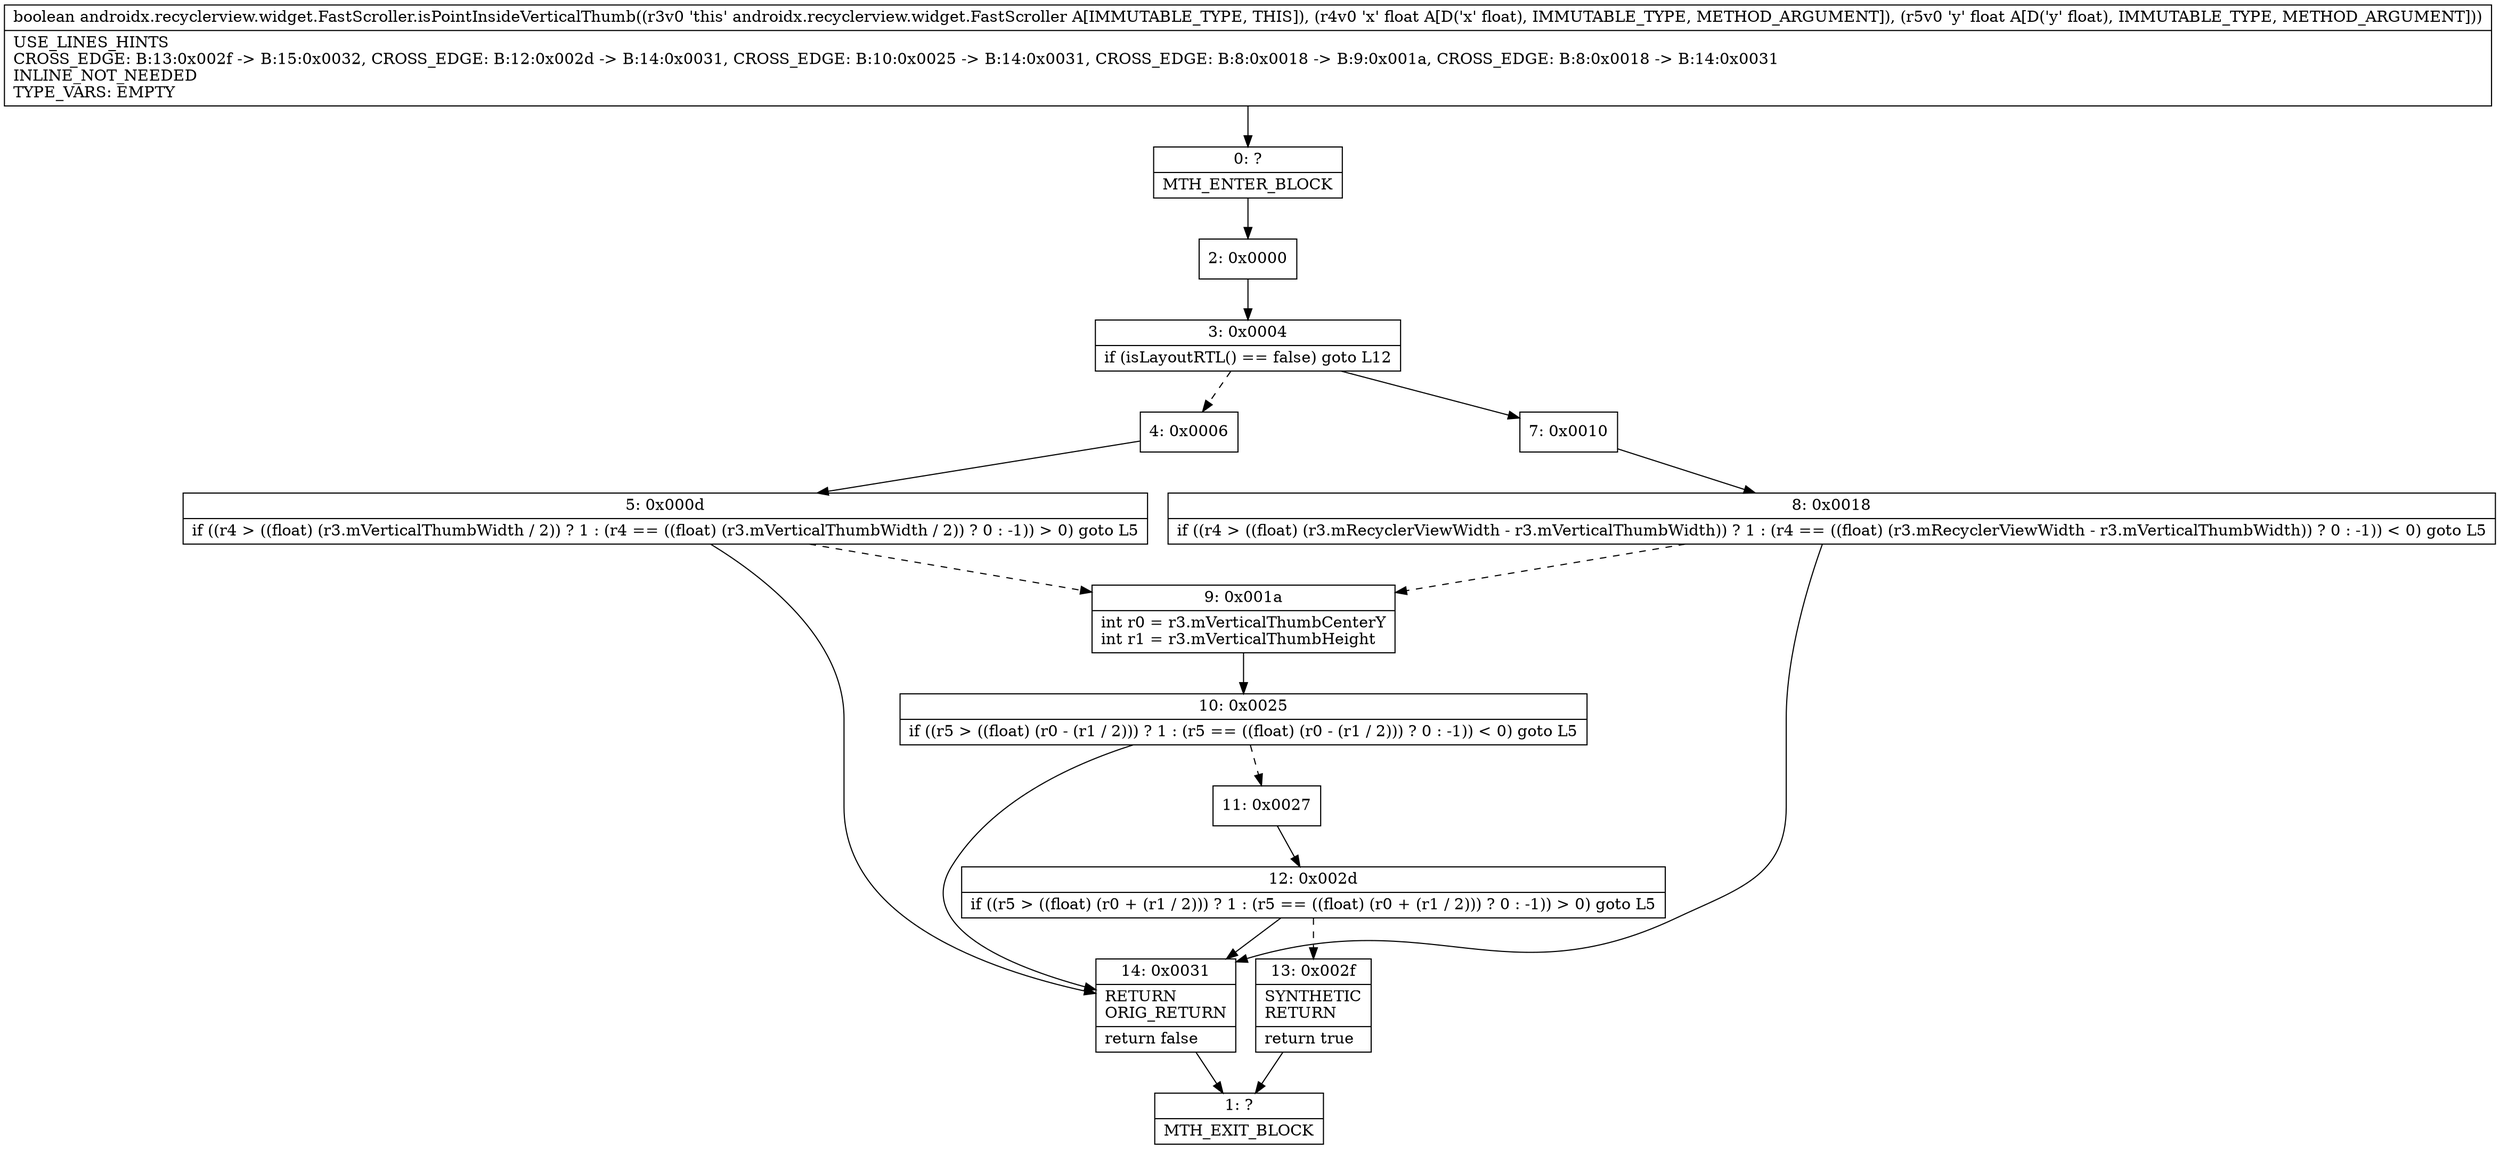 digraph "CFG forandroidx.recyclerview.widget.FastScroller.isPointInsideVerticalThumb(FF)Z" {
Node_0 [shape=record,label="{0\:\ ?|MTH_ENTER_BLOCK\l}"];
Node_2 [shape=record,label="{2\:\ 0x0000}"];
Node_3 [shape=record,label="{3\:\ 0x0004|if (isLayoutRTL() == false) goto L12\l}"];
Node_4 [shape=record,label="{4\:\ 0x0006}"];
Node_5 [shape=record,label="{5\:\ 0x000d|if ((r4 \> ((float) (r3.mVerticalThumbWidth \/ 2)) ? 1 : (r4 == ((float) (r3.mVerticalThumbWidth \/ 2)) ? 0 : \-1)) \> 0) goto L5\l}"];
Node_14 [shape=record,label="{14\:\ 0x0031|RETURN\lORIG_RETURN\l|return false\l}"];
Node_1 [shape=record,label="{1\:\ ?|MTH_EXIT_BLOCK\l}"];
Node_9 [shape=record,label="{9\:\ 0x001a|int r0 = r3.mVerticalThumbCenterY\lint r1 = r3.mVerticalThumbHeight\l}"];
Node_10 [shape=record,label="{10\:\ 0x0025|if ((r5 \> ((float) (r0 \- (r1 \/ 2))) ? 1 : (r5 == ((float) (r0 \- (r1 \/ 2))) ? 0 : \-1)) \< 0) goto L5\l}"];
Node_11 [shape=record,label="{11\:\ 0x0027}"];
Node_12 [shape=record,label="{12\:\ 0x002d|if ((r5 \> ((float) (r0 + (r1 \/ 2))) ? 1 : (r5 == ((float) (r0 + (r1 \/ 2))) ? 0 : \-1)) \> 0) goto L5\l}"];
Node_13 [shape=record,label="{13\:\ 0x002f|SYNTHETIC\lRETURN\l|return true\l}"];
Node_7 [shape=record,label="{7\:\ 0x0010}"];
Node_8 [shape=record,label="{8\:\ 0x0018|if ((r4 \> ((float) (r3.mRecyclerViewWidth \- r3.mVerticalThumbWidth)) ? 1 : (r4 == ((float) (r3.mRecyclerViewWidth \- r3.mVerticalThumbWidth)) ? 0 : \-1)) \< 0) goto L5\l}"];
MethodNode[shape=record,label="{boolean androidx.recyclerview.widget.FastScroller.isPointInsideVerticalThumb((r3v0 'this' androidx.recyclerview.widget.FastScroller A[IMMUTABLE_TYPE, THIS]), (r4v0 'x' float A[D('x' float), IMMUTABLE_TYPE, METHOD_ARGUMENT]), (r5v0 'y' float A[D('y' float), IMMUTABLE_TYPE, METHOD_ARGUMENT]))  | USE_LINES_HINTS\lCROSS_EDGE: B:13:0x002f \-\> B:15:0x0032, CROSS_EDGE: B:12:0x002d \-\> B:14:0x0031, CROSS_EDGE: B:10:0x0025 \-\> B:14:0x0031, CROSS_EDGE: B:8:0x0018 \-\> B:9:0x001a, CROSS_EDGE: B:8:0x0018 \-\> B:14:0x0031\lINLINE_NOT_NEEDED\lTYPE_VARS: EMPTY\l}"];
MethodNode -> Node_0;Node_0 -> Node_2;
Node_2 -> Node_3;
Node_3 -> Node_4[style=dashed];
Node_3 -> Node_7;
Node_4 -> Node_5;
Node_5 -> Node_14;
Node_5 -> Node_9[style=dashed];
Node_14 -> Node_1;
Node_9 -> Node_10;
Node_10 -> Node_11[style=dashed];
Node_10 -> Node_14;
Node_11 -> Node_12;
Node_12 -> Node_13[style=dashed];
Node_12 -> Node_14;
Node_13 -> Node_1;
Node_7 -> Node_8;
Node_8 -> Node_9[style=dashed];
Node_8 -> Node_14;
}

